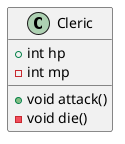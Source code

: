 @startuml

class Cleric{
    + int hp
    - int mp

    + void attack()
    - void die()
}

@enduml
